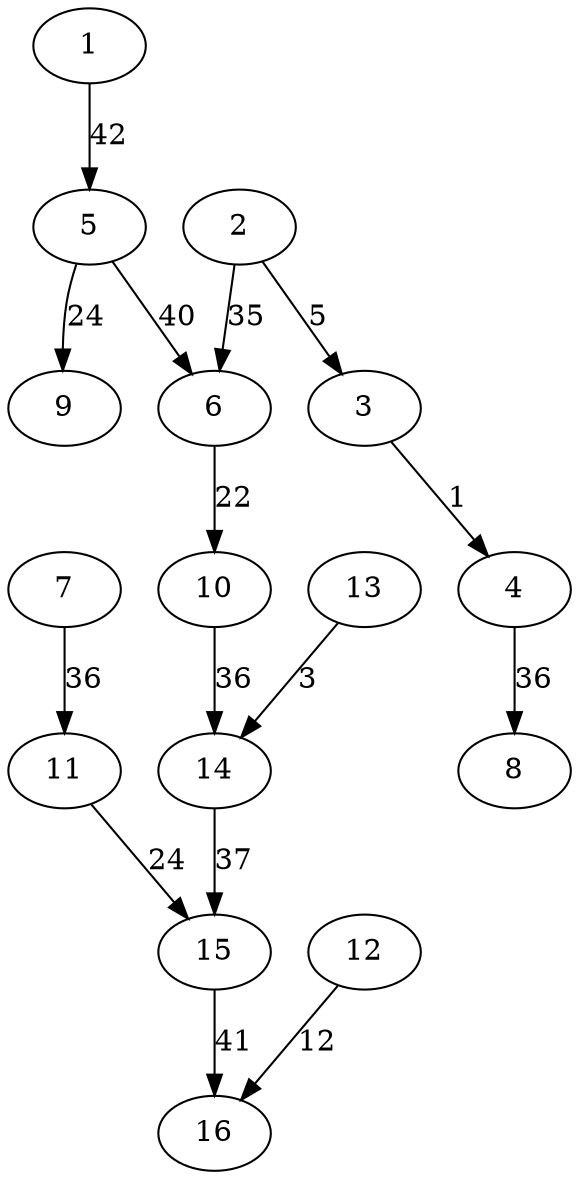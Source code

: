 digraph grafoMalla_m_4_n_4_KruskalD {
1;
2;
3;
4;
5;
6;
7;
8;
9;
10;
11;
12;
13;
14;
15;
16;
3 -> 4[label=1 weight=1];
13 -> 14[label=3 weight=3];
2 -> 3[label=5 weight=5];
12 -> 16[label=12 weight=12];
6 -> 10[label=22 weight=22];
11 -> 15[label=24 weight=24];
5 -> 9[label=24 weight=24];
2 -> 6[label=35 weight=35];
4 -> 8[label=36 weight=36];
7 -> 11[label=36 weight=36];
10 -> 14[label=36 weight=36];
14 -> 15[label=37 weight=37];
5 -> 6[label=40 weight=40];
15 -> 16[label=41 weight=41];
1 -> 5[label=42 weight=42];
}